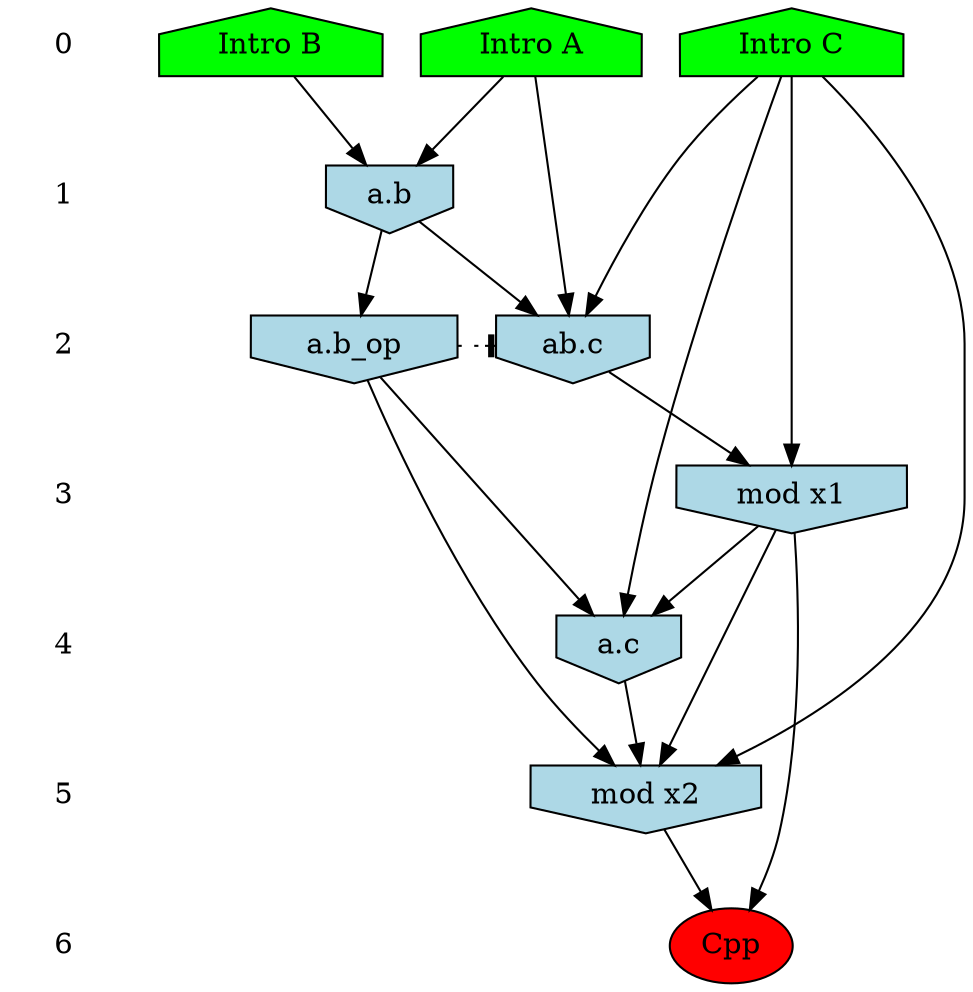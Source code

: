 /* Compression of 1 causal flows obtained in average at 1.250585E+01 t.u */
/* Compressed causal flows were: [1884] */
digraph G{
 ranksep=.5 ; 
{ rank = same ; "0" [shape=plaintext] ; node_1 [label ="Intro B", shape=house, style=filled, fillcolor=green] ;
node_2 [label ="Intro A", shape=house, style=filled, fillcolor=green] ;
node_3 [label ="Intro C", shape=house, style=filled, fillcolor=green] ;
}
{ rank = same ; "1" [shape=plaintext] ; node_4 [label="a.b", shape=invhouse, style=filled, fillcolor = lightblue] ;
}
{ rank = same ; "2" [shape=plaintext] ; node_5 [label="ab.c", shape=invhouse, style=filled, fillcolor = lightblue] ;
node_7 [label="a.b_op", shape=invhouse, style=filled, fillcolor = lightblue] ;
}
{ rank = same ; "3" [shape=plaintext] ; node_6 [label="mod x1", shape=invhouse, style=filled, fillcolor = lightblue] ;
}
{ rank = same ; "4" [shape=plaintext] ; node_8 [label="a.c", shape=invhouse, style=filled, fillcolor = lightblue] ;
}
{ rank = same ; "5" [shape=plaintext] ; node_9 [label="mod x2", shape=invhouse, style=filled, fillcolor = lightblue] ;
}
{ rank = same ; "6" [shape=plaintext] ; node_10 [label ="Cpp", style=filled, fillcolor=red] ;
}
"0" -> "1" [style="invis"]; 
"1" -> "2" [style="invis"]; 
"2" -> "3" [style="invis"]; 
"3" -> "4" [style="invis"]; 
"4" -> "5" [style="invis"]; 
"5" -> "6" [style="invis"]; 
node_1 -> node_4
node_2 -> node_4
node_2 -> node_5
node_3 -> node_5
node_4 -> node_5
node_3 -> node_6
node_5 -> node_6
node_4 -> node_7
node_3 -> node_8
node_6 -> node_8
node_7 -> node_8
node_3 -> node_9
node_6 -> node_9
node_7 -> node_9
node_8 -> node_9
node_6 -> node_10
node_9 -> node_10
node_7 -> node_5 [style=dotted, arrowhead = tee] 
}
/*
 Dot generation time: 0.004001
*/